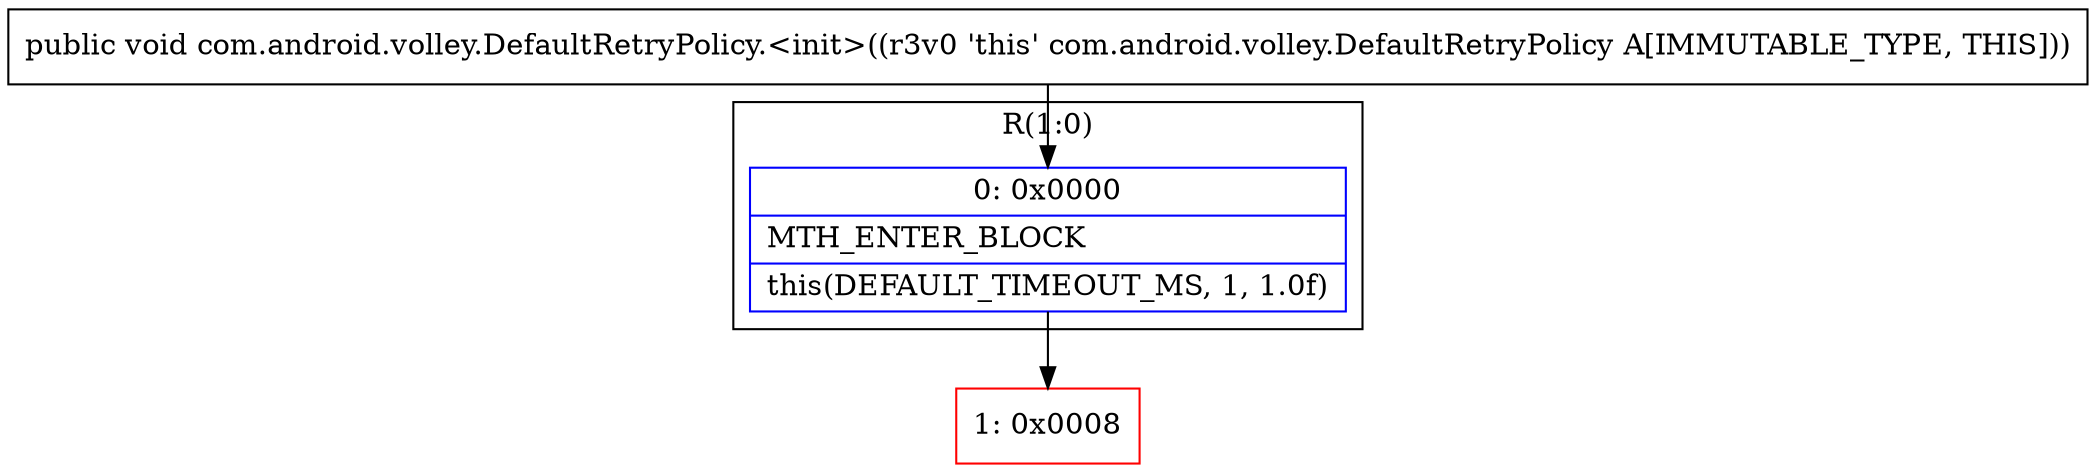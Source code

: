 digraph "CFG forcom.android.volley.DefaultRetryPolicy.\<init\>()V" {
subgraph cluster_Region_1398501219 {
label = "R(1:0)";
node [shape=record,color=blue];
Node_0 [shape=record,label="{0\:\ 0x0000|MTH_ENTER_BLOCK\l|this(DEFAULT_TIMEOUT_MS, 1, 1.0f)\l}"];
}
Node_1 [shape=record,color=red,label="{1\:\ 0x0008}"];
MethodNode[shape=record,label="{public void com.android.volley.DefaultRetryPolicy.\<init\>((r3v0 'this' com.android.volley.DefaultRetryPolicy A[IMMUTABLE_TYPE, THIS])) }"];
MethodNode -> Node_0;
Node_0 -> Node_1;
}

